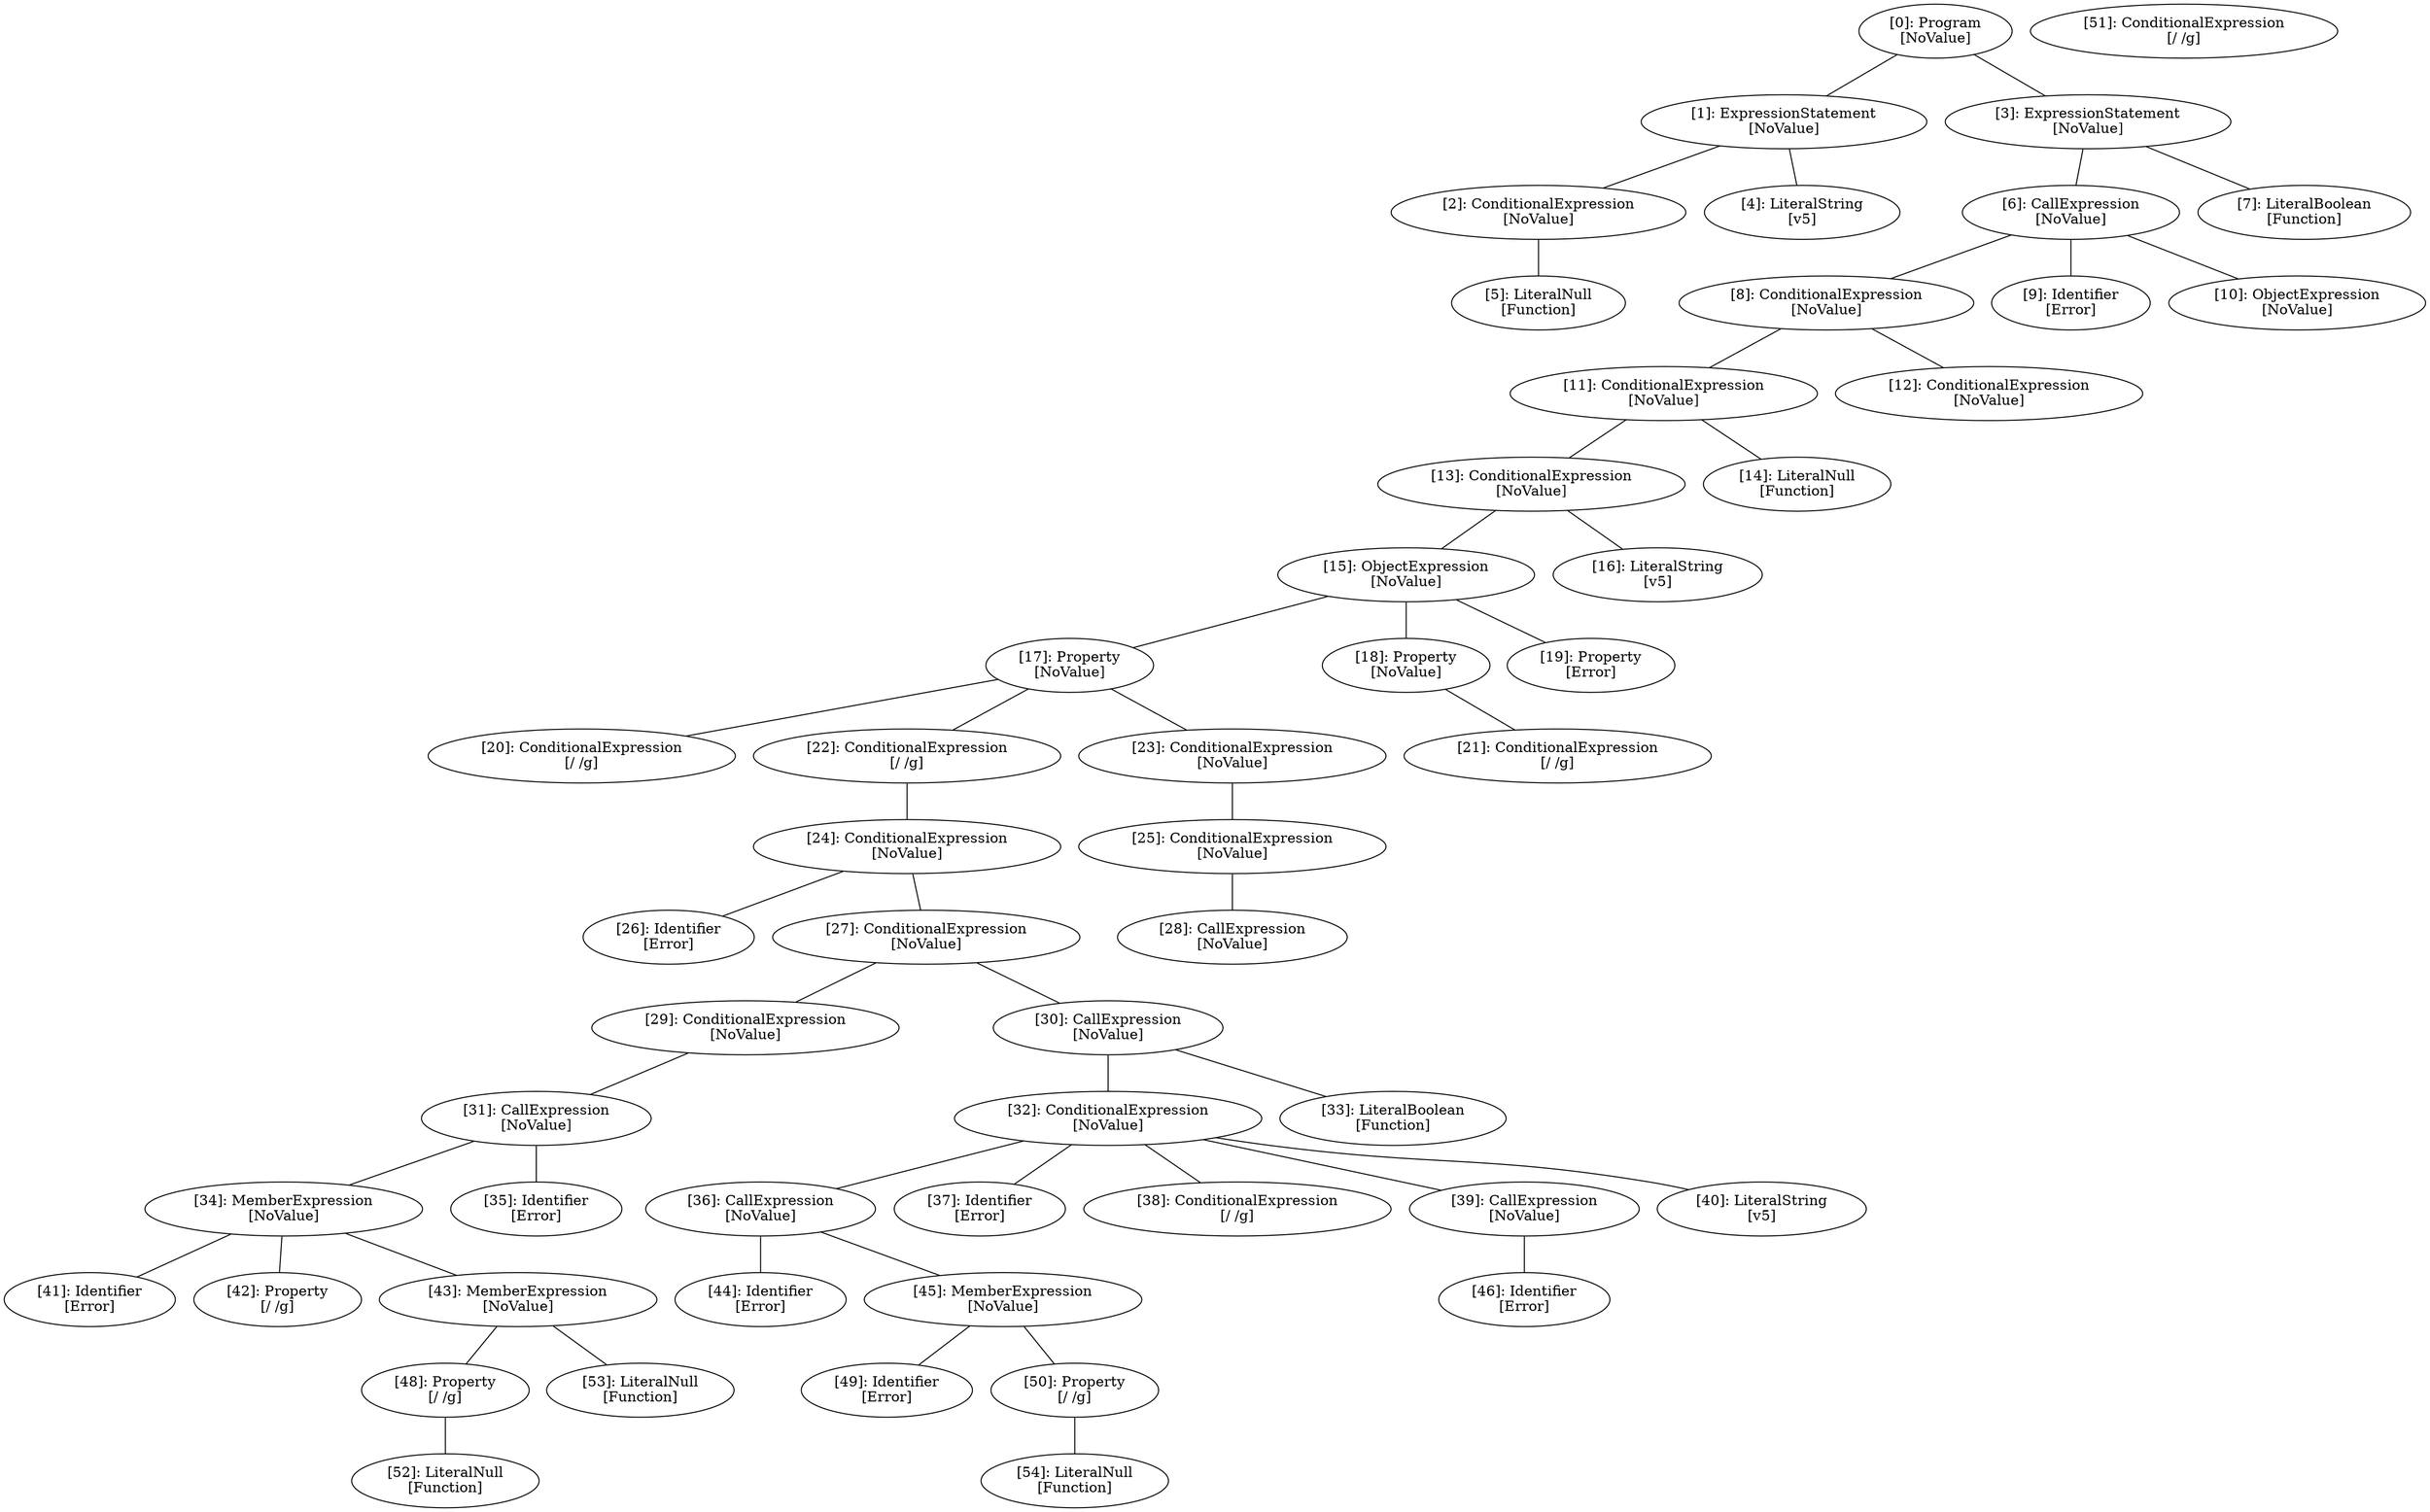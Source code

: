 // Result
graph {
	0 [label="[0]: Program
[NoValue]"]
	1 [label="[1]: ExpressionStatement
[NoValue]"]
	2 [label="[2]: ConditionalExpression
[NoValue]"]
	3 [label="[3]: ExpressionStatement
[NoValue]"]
	4 [label="[4]: LiteralString
[v5]"]
	5 [label="[5]: LiteralNull
[Function]"]
	6 [label="[6]: CallExpression
[NoValue]"]
	7 [label="[7]: LiteralBoolean
[Function]"]
	8 [label="[8]: ConditionalExpression
[NoValue]"]
	9 [label="[9]: Identifier
[Error]"]
	10 [label="[10]: ObjectExpression
[NoValue]"]
	11 [label="[11]: ConditionalExpression
[NoValue]"]
	12 [label="[12]: ConditionalExpression
[NoValue]"]
	13 [label="[13]: ConditionalExpression
[NoValue]"]
	14 [label="[14]: LiteralNull
[Function]"]
	15 [label="[15]: ObjectExpression
[NoValue]"]
	16 [label="[16]: LiteralString
[v5]"]
	17 [label="[17]: Property
[NoValue]"]
	18 [label="[18]: Property
[NoValue]"]
	19 [label="[19]: Property
[Error]"]
	20 [label="[20]: ConditionalExpression
[/ /g]"]
	21 [label="[21]: ConditionalExpression
[/ /g]"]
	22 [label="[22]: ConditionalExpression
[/ /g]"]
	23 [label="[23]: ConditionalExpression
[NoValue]"]
	24 [label="[24]: ConditionalExpression
[NoValue]"]
	25 [label="[25]: ConditionalExpression
[NoValue]"]
	26 [label="[26]: Identifier
[Error]"]
	27 [label="[27]: ConditionalExpression
[NoValue]"]
	28 [label="[28]: CallExpression
[NoValue]"]
	29 [label="[29]: ConditionalExpression
[NoValue]"]
	30 [label="[30]: CallExpression
[NoValue]"]
	31 [label="[31]: CallExpression
[NoValue]"]
	32 [label="[32]: ConditionalExpression
[NoValue]"]
	33 [label="[33]: LiteralBoolean
[Function]"]
	34 [label="[34]: MemberExpression
[NoValue]"]
	35 [label="[35]: Identifier
[Error]"]
	36 [label="[36]: CallExpression
[NoValue]"]
	37 [label="[37]: Identifier
[Error]"]
	38 [label="[38]: ConditionalExpression
[/ /g]"]
	39 [label="[39]: CallExpression
[NoValue]"]
	40 [label="[40]: LiteralString
[v5]"]
	41 [label="[41]: Identifier
[Error]"]
	42 [label="[42]: Property
[/ /g]"]
	43 [label="[43]: MemberExpression
[NoValue]"]
	44 [label="[44]: Identifier
[Error]"]
	45 [label="[45]: MemberExpression
[NoValue]"]
	46 [label="[46]: Identifier
[Error]"]
	48 [label="[48]: Property
[/ /g]"]
	49 [label="[49]: Identifier
[Error]"]
	50 [label="[50]: Property
[/ /g]"]
	51 [label="[51]: ConditionalExpression
[/ /g]"]
	52 [label="[52]: LiteralNull
[Function]"]
	53 [label="[53]: LiteralNull
[Function]"]
	54 [label="[54]: LiteralNull
[Function]"]
	0 -- 1
	0 -- 3
	1 -- 2
	1 -- 4
	2 -- 5
	3 -- 6
	3 -- 7
	6 -- 8
	6 -- 9
	6 -- 10
	8 -- 11
	8 -- 12
	11 -- 13
	11 -- 14
	13 -- 15
	13 -- 16
	15 -- 17
	15 -- 18
	15 -- 19
	17 -- 20
	17 -- 22
	17 -- 23
	18 -- 21
	22 -- 24
	23 -- 25
	24 -- 26
	24 -- 27
	25 -- 28
	27 -- 29
	27 -- 30
	29 -- 31
	30 -- 32
	30 -- 33
	31 -- 34
	31 -- 35
	32 -- 36
	32 -- 37
	32 -- 38
	32 -- 39
	32 -- 40
	34 -- 41
	34 -- 42
	34 -- 43
	36 -- 44
	36 -- 45
	39 -- 46
	43 -- 48
	43 -- 53
	45 -- 49
	45 -- 50
	48 -- 52
	50 -- 54
}

